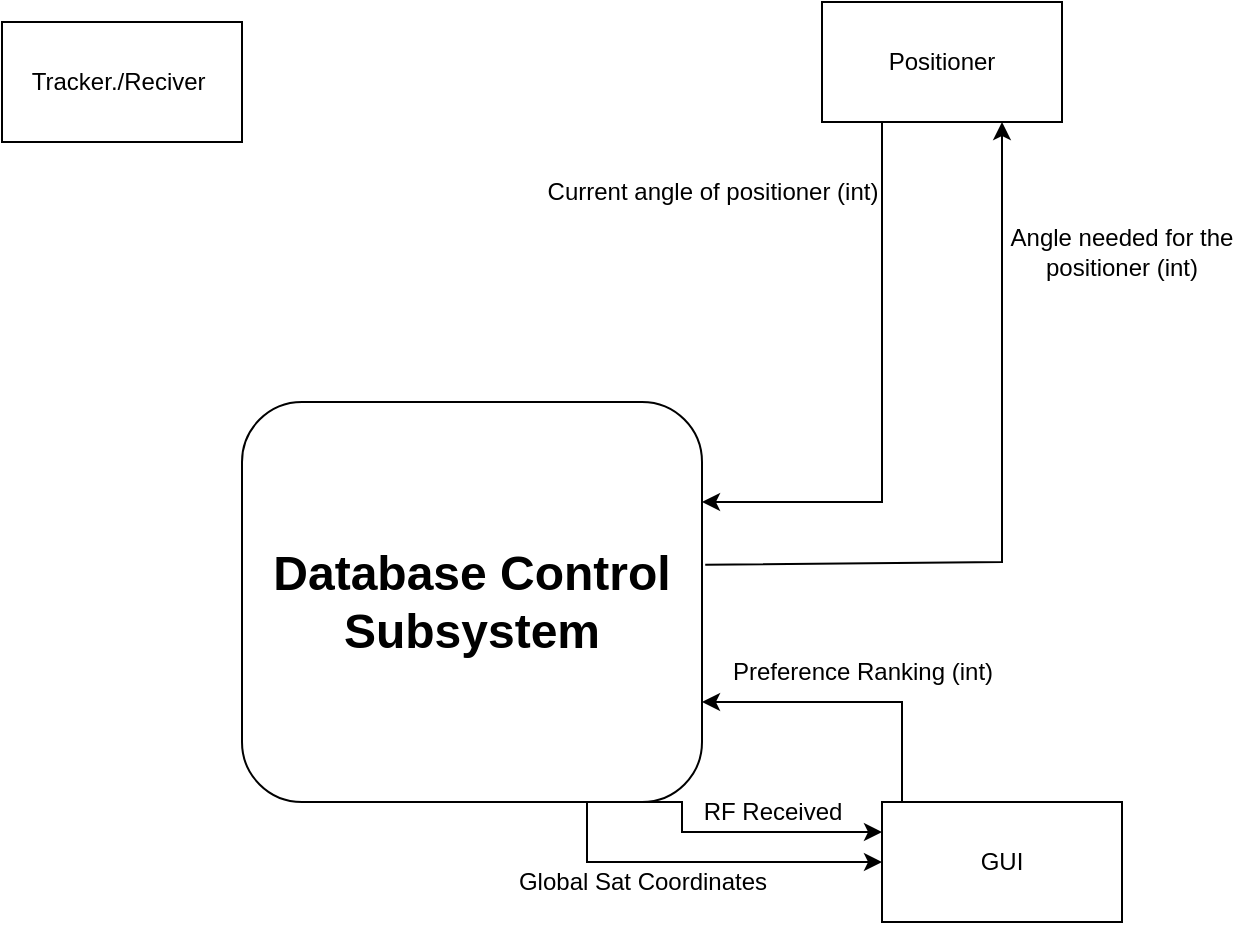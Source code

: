 <mxfile version="20.4.0" type="github">
  <diagram id="DgRbki_v6S4bZdSkkreO" name="Page-1">
    <mxGraphModel dx="600" dy="679" grid="1" gridSize="10" guides="1" tooltips="1" connect="1" arrows="1" fold="1" page="1" pageScale="1" pageWidth="850" pageHeight="1100" math="0" shadow="0">
      <root>
        <mxCell id="0" />
        <mxCell id="1" parent="0" />
        <mxCell id="mu_PKLuF-hdTC0U7xH1n-13" style="edgeStyle=orthogonalEdgeStyle;rounded=0;orthogonalLoop=1;jettySize=auto;html=1;exitX=0.75;exitY=1;exitDx=0;exitDy=0;entryX=0;entryY=0.5;entryDx=0;entryDy=0;" parent="1" source="mu_PKLuF-hdTC0U7xH1n-1" target="mu_PKLuF-hdTC0U7xH1n-8" edge="1">
          <mxGeometry relative="1" as="geometry" />
        </mxCell>
        <mxCell id="mu_PKLuF-hdTC0U7xH1n-15" style="edgeStyle=orthogonalEdgeStyle;rounded=0;orthogonalLoop=1;jettySize=auto;html=1;exitX=0.5;exitY=1;exitDx=0;exitDy=0;entryX=0;entryY=0.25;entryDx=0;entryDy=0;" parent="1" source="mu_PKLuF-hdTC0U7xH1n-1" target="mu_PKLuF-hdTC0U7xH1n-8" edge="1">
          <mxGeometry relative="1" as="geometry">
            <Array as="points">
              <mxPoint x="570" y="480" />
              <mxPoint x="570" y="495" />
            </Array>
          </mxGeometry>
        </mxCell>
        <mxCell id="mu_PKLuF-hdTC0U7xH1n-1" value="&lt;h1&gt;Database Control Subsystem&lt;/h1&gt;" style="rounded=1;whiteSpace=wrap;html=1;" parent="1" vertex="1">
          <mxGeometry x="350" y="280" width="230" height="200" as="geometry" />
        </mxCell>
        <mxCell id="mu_PKLuF-hdTC0U7xH1n-3" style="edgeStyle=orthogonalEdgeStyle;rounded=0;orthogonalLoop=1;jettySize=auto;html=1;exitX=0.25;exitY=1;exitDx=0;exitDy=0;entryX=1;entryY=0.25;entryDx=0;entryDy=0;" parent="1" source="mu_PKLuF-hdTC0U7xH1n-2" target="mu_PKLuF-hdTC0U7xH1n-1" edge="1">
          <mxGeometry relative="1" as="geometry">
            <mxPoint x="350" y="120" as="targetPoint" />
          </mxGeometry>
        </mxCell>
        <mxCell id="mu_PKLuF-hdTC0U7xH1n-2" value="Positioner" style="rounded=0;whiteSpace=wrap;html=1;" parent="1" vertex="1">
          <mxGeometry x="640" y="80" width="120" height="60" as="geometry" />
        </mxCell>
        <mxCell id="mu_PKLuF-hdTC0U7xH1n-4" value="Current angle of positioner (int)" style="text;html=1;align=center;verticalAlign=middle;resizable=0;points=[];autosize=1;strokeColor=none;fillColor=none;" parent="1" vertex="1">
          <mxGeometry x="490" y="160" width="190" height="30" as="geometry" />
        </mxCell>
        <mxCell id="mu_PKLuF-hdTC0U7xH1n-6" value="" style="endArrow=classic;html=1;rounded=0;exitX=1.007;exitY=0.407;exitDx=0;exitDy=0;exitPerimeter=0;entryX=0.75;entryY=1;entryDx=0;entryDy=0;" parent="1" source="mu_PKLuF-hdTC0U7xH1n-1" target="mu_PKLuF-hdTC0U7xH1n-2" edge="1">
          <mxGeometry width="50" height="50" relative="1" as="geometry">
            <mxPoint x="650" y="310" as="sourcePoint" />
            <mxPoint x="700" y="260" as="targetPoint" />
            <Array as="points">
              <mxPoint x="730" y="360" />
            </Array>
          </mxGeometry>
        </mxCell>
        <mxCell id="mu_PKLuF-hdTC0U7xH1n-7" value="Angle needed for the positioner (int)" style="text;html=1;strokeColor=none;fillColor=none;align=center;verticalAlign=middle;whiteSpace=wrap;rounded=0;" parent="1" vertex="1">
          <mxGeometry x="730" y="190" width="120" height="30" as="geometry" />
        </mxCell>
        <mxCell id="mu_PKLuF-hdTC0U7xH1n-9" style="edgeStyle=orthogonalEdgeStyle;rounded=0;orthogonalLoop=1;jettySize=auto;html=1;exitX=0;exitY=0.25;exitDx=0;exitDy=0;entryX=1;entryY=0.75;entryDx=0;entryDy=0;" parent="1" source="mu_PKLuF-hdTC0U7xH1n-8" target="mu_PKLuF-hdTC0U7xH1n-1" edge="1">
          <mxGeometry relative="1" as="geometry">
            <Array as="points">
              <mxPoint x="680" y="430" />
            </Array>
          </mxGeometry>
        </mxCell>
        <mxCell id="mu_PKLuF-hdTC0U7xH1n-8" value="GUI" style="rounded=0;whiteSpace=wrap;html=1;" parent="1" vertex="1">
          <mxGeometry x="670" y="480" width="120" height="60" as="geometry" />
        </mxCell>
        <mxCell id="mu_PKLuF-hdTC0U7xH1n-10" value="Preference Ranking (int)" style="text;html=1;align=center;verticalAlign=middle;resizable=0;points=[];autosize=1;strokeColor=none;fillColor=none;" parent="1" vertex="1">
          <mxGeometry x="585" y="400" width="150" height="30" as="geometry" />
        </mxCell>
        <mxCell id="mu_PKLuF-hdTC0U7xH1n-14" value="Global Sat Coordinates" style="text;html=1;align=center;verticalAlign=middle;resizable=0;points=[];autosize=1;strokeColor=none;fillColor=none;" parent="1" vertex="1">
          <mxGeometry x="475" y="505" width="150" height="30" as="geometry" />
        </mxCell>
        <mxCell id="mu_PKLuF-hdTC0U7xH1n-16" value="RF Received&lt;br&gt;" style="text;html=1;align=center;verticalAlign=middle;resizable=0;points=[];autosize=1;strokeColor=none;fillColor=none;" parent="1" vertex="1">
          <mxGeometry x="570" y="470" width="90" height="30" as="geometry" />
        </mxCell>
        <mxCell id="2fLi5len7IHJut-LdACm-1" value="Tracker./Reciver&amp;nbsp;" style="rounded=0;whiteSpace=wrap;html=1;" vertex="1" parent="1">
          <mxGeometry x="230" y="90" width="120" height="60" as="geometry" />
        </mxCell>
      </root>
    </mxGraphModel>
  </diagram>
</mxfile>
